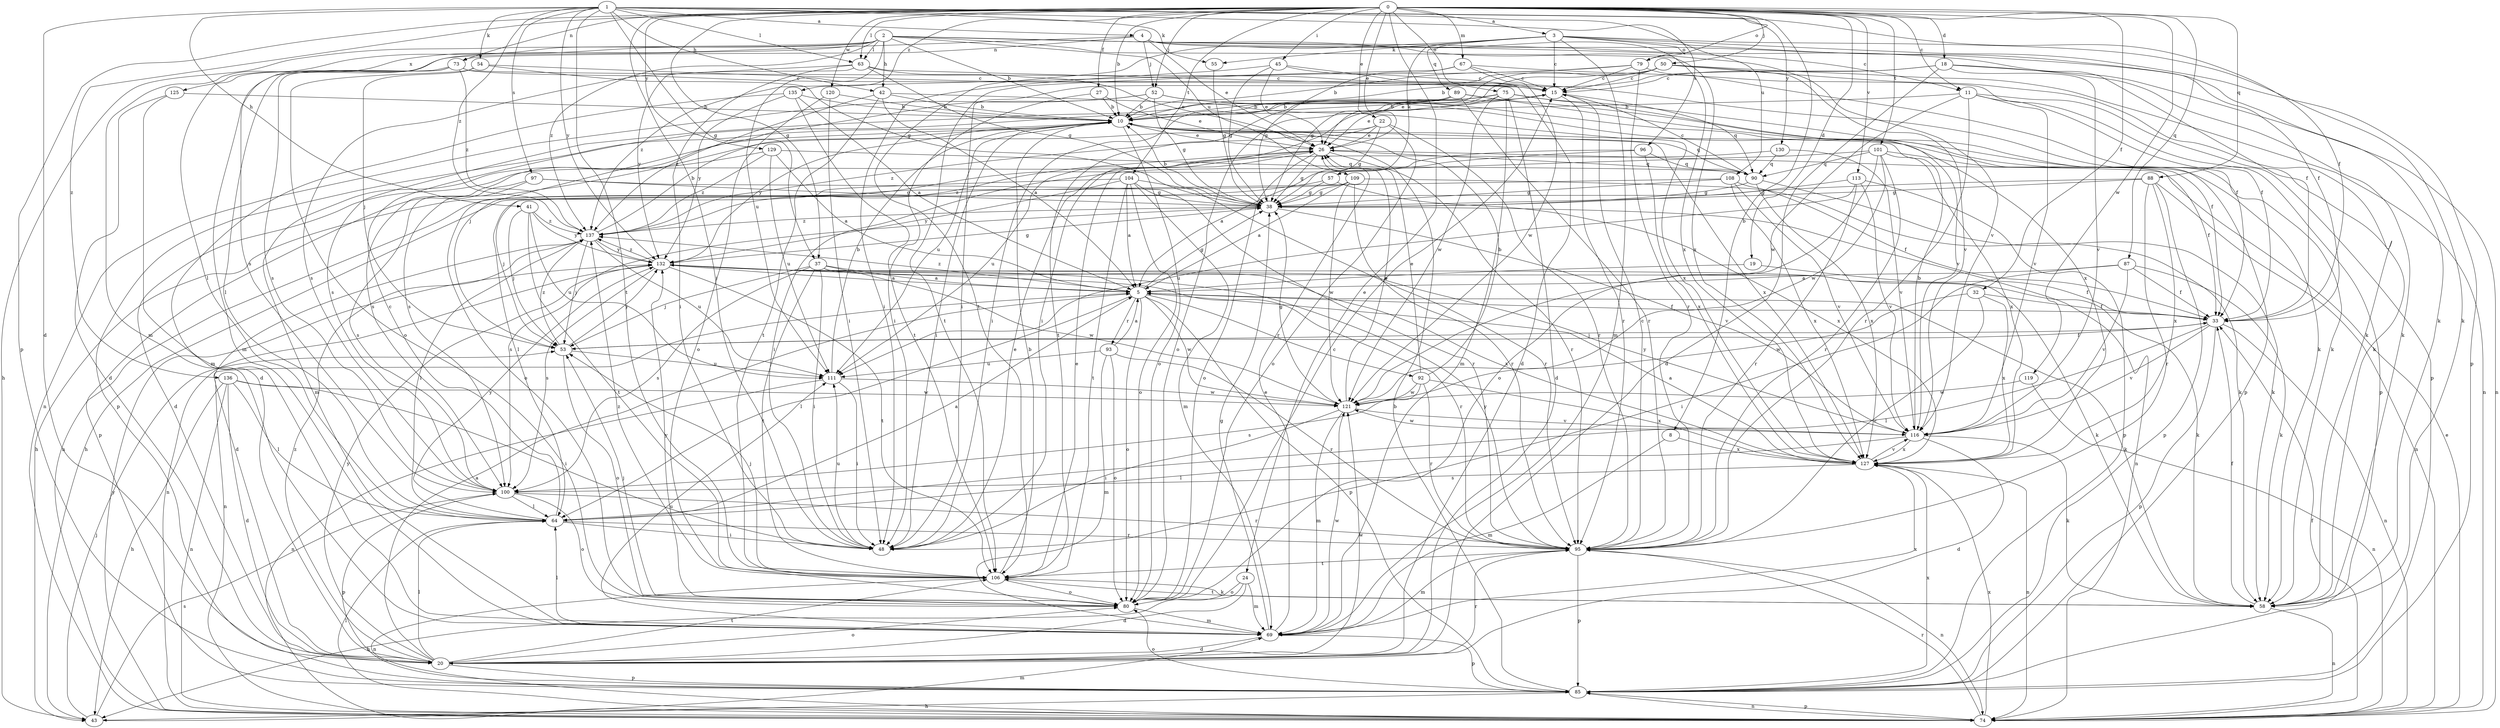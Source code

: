 strict digraph  {
0;
1;
2;
3;
4;
5;
8;
10;
11;
15;
18;
19;
20;
22;
24;
26;
27;
32;
33;
37;
38;
41;
42;
43;
45;
48;
50;
52;
53;
54;
55;
57;
58;
63;
64;
67;
69;
73;
74;
75;
79;
80;
85;
87;
88;
89;
90;
92;
93;
95;
96;
97;
100;
101;
104;
106;
108;
109;
111;
113;
116;
119;
120;
121;
125;
127;
129;
130;
132;
135;
136;
137;
0 -> 3  [label=a];
0 -> 8  [label=b];
0 -> 10  [label=b];
0 -> 11  [label=c];
0 -> 18  [label=d];
0 -> 19  [label=d];
0 -> 22  [label=e];
0 -> 24  [label=e];
0 -> 26  [label=e];
0 -> 27  [label=f];
0 -> 32  [label=f];
0 -> 37  [label=g];
0 -> 45  [label=i];
0 -> 48  [label=i];
0 -> 50  [label=j];
0 -> 52  [label=j];
0 -> 63  [label=l];
0 -> 67  [label=m];
0 -> 73  [label=n];
0 -> 75  [label=o];
0 -> 79  [label=o];
0 -> 85  [label=p];
0 -> 87  [label=q];
0 -> 88  [label=q];
0 -> 101  [label=t];
0 -> 104  [label=t];
0 -> 113  [label=v];
0 -> 119  [label=w];
0 -> 120  [label=w];
0 -> 129  [label=y];
0 -> 135  [label=z];
0 -> 136  [label=z];
1 -> 4  [label=a];
1 -> 20  [label=d];
1 -> 33  [label=f];
1 -> 37  [label=g];
1 -> 41  [label=h];
1 -> 42  [label=h];
1 -> 54  [label=k];
1 -> 55  [label=k];
1 -> 63  [label=l];
1 -> 96  [label=s];
1 -> 97  [label=s];
1 -> 106  [label=t];
1 -> 108  [label=u];
1 -> 130  [label=y];
1 -> 132  [label=y];
1 -> 137  [label=z];
2 -> 10  [label=b];
2 -> 11  [label=c];
2 -> 33  [label=f];
2 -> 42  [label=h];
2 -> 43  [label=h];
2 -> 63  [label=l];
2 -> 69  [label=m];
2 -> 100  [label=s];
2 -> 109  [label=u];
2 -> 111  [label=u];
2 -> 116  [label=v];
2 -> 125  [label=x];
2 -> 127  [label=x];
2 -> 137  [label=z];
3 -> 15  [label=c];
3 -> 33  [label=f];
3 -> 55  [label=k];
3 -> 57  [label=k];
3 -> 58  [label=k];
3 -> 69  [label=m];
3 -> 79  [label=o];
3 -> 85  [label=p];
3 -> 89  [label=q];
3 -> 106  [label=t];
4 -> 26  [label=e];
4 -> 52  [label=j];
4 -> 58  [label=k];
4 -> 64  [label=l];
4 -> 73  [label=n];
4 -> 127  [label=x];
5 -> 33  [label=f];
5 -> 38  [label=g];
5 -> 58  [label=k];
5 -> 64  [label=l];
5 -> 74  [label=n];
5 -> 80  [label=o];
5 -> 85  [label=p];
5 -> 92  [label=r];
5 -> 93  [label=r];
5 -> 121  [label=w];
5 -> 137  [label=z];
8 -> 69  [label=m];
8 -> 127  [label=x];
10 -> 26  [label=e];
10 -> 48  [label=i];
10 -> 80  [label=o];
10 -> 85  [label=p];
10 -> 90  [label=q];
10 -> 100  [label=s];
10 -> 111  [label=u];
10 -> 127  [label=x];
10 -> 132  [label=y];
11 -> 10  [label=b];
11 -> 58  [label=k];
11 -> 85  [label=p];
11 -> 95  [label=r];
11 -> 116  [label=v];
11 -> 121  [label=w];
15 -> 10  [label=b];
15 -> 48  [label=i];
15 -> 90  [label=q];
15 -> 95  [label=r];
18 -> 10  [label=b];
18 -> 15  [label=c];
18 -> 20  [label=d];
18 -> 58  [label=k];
18 -> 74  [label=n];
18 -> 116  [label=v];
19 -> 5  [label=a];
19 -> 33  [label=f];
20 -> 5  [label=a];
20 -> 64  [label=l];
20 -> 80  [label=o];
20 -> 85  [label=p];
20 -> 95  [label=r];
20 -> 106  [label=t];
20 -> 121  [label=w];
20 -> 132  [label=y];
20 -> 137  [label=z];
22 -> 26  [label=e];
22 -> 38  [label=g];
22 -> 80  [label=o];
22 -> 95  [label=r];
22 -> 100  [label=s];
22 -> 137  [label=z];
24 -> 20  [label=d];
24 -> 43  [label=h];
24 -> 69  [label=m];
24 -> 80  [label=o];
26 -> 38  [label=g];
26 -> 80  [label=o];
26 -> 90  [label=q];
26 -> 95  [label=r];
26 -> 111  [label=u];
26 -> 137  [label=z];
27 -> 10  [label=b];
27 -> 26  [label=e];
27 -> 48  [label=i];
32 -> 33  [label=f];
32 -> 95  [label=r];
32 -> 121  [label=w];
32 -> 127  [label=x];
33 -> 53  [label=j];
33 -> 64  [label=l];
33 -> 74  [label=n];
33 -> 85  [label=p];
33 -> 116  [label=v];
37 -> 5  [label=a];
37 -> 48  [label=i];
37 -> 53  [label=j];
37 -> 58  [label=k];
37 -> 100  [label=s];
37 -> 106  [label=t];
37 -> 121  [label=w];
37 -> 127  [label=x];
38 -> 10  [label=b];
38 -> 74  [label=n];
38 -> 100  [label=s];
38 -> 116  [label=v];
38 -> 137  [label=z];
41 -> 53  [label=j];
41 -> 106  [label=t];
41 -> 111  [label=u];
41 -> 132  [label=y];
41 -> 137  [label=z];
42 -> 5  [label=a];
42 -> 10  [label=b];
42 -> 106  [label=t];
42 -> 127  [label=x];
42 -> 137  [label=z];
43 -> 53  [label=j];
43 -> 69  [label=m];
43 -> 100  [label=s];
45 -> 15  [label=c];
45 -> 20  [label=d];
45 -> 26  [label=e];
45 -> 38  [label=g];
45 -> 48  [label=i];
48 -> 26  [label=e];
48 -> 111  [label=u];
50 -> 15  [label=c];
50 -> 26  [label=e];
50 -> 38  [label=g];
50 -> 48  [label=i];
50 -> 58  [label=k];
50 -> 74  [label=n];
50 -> 116  [label=v];
52 -> 10  [label=b];
52 -> 33  [label=f];
52 -> 38  [label=g];
52 -> 53  [label=j];
52 -> 58  [label=k];
52 -> 74  [label=n];
53 -> 33  [label=f];
53 -> 80  [label=o];
53 -> 111  [label=u];
53 -> 132  [label=y];
53 -> 137  [label=z];
54 -> 15  [label=c];
54 -> 38  [label=g];
54 -> 53  [label=j];
54 -> 80  [label=o];
55 -> 38  [label=g];
57 -> 38  [label=g];
57 -> 53  [label=j];
57 -> 127  [label=x];
58 -> 33  [label=f];
58 -> 74  [label=n];
58 -> 106  [label=t];
63 -> 15  [label=c];
63 -> 26  [label=e];
63 -> 38  [label=g];
63 -> 48  [label=i];
63 -> 100  [label=s];
63 -> 132  [label=y];
64 -> 5  [label=a];
64 -> 15  [label=c];
64 -> 48  [label=i];
64 -> 95  [label=r];
64 -> 132  [label=y];
67 -> 15  [label=c];
67 -> 38  [label=g];
67 -> 85  [label=p];
67 -> 121  [label=w];
67 -> 137  [label=z];
69 -> 20  [label=d];
69 -> 26  [label=e];
69 -> 38  [label=g];
69 -> 64  [label=l];
69 -> 85  [label=p];
69 -> 111  [label=u];
69 -> 121  [label=w];
69 -> 127  [label=x];
73 -> 15  [label=c];
73 -> 33  [label=f];
73 -> 64  [label=l];
73 -> 69  [label=m];
73 -> 100  [label=s];
73 -> 137  [label=z];
74 -> 26  [label=e];
74 -> 33  [label=f];
74 -> 64  [label=l];
74 -> 85  [label=p];
74 -> 95  [label=r];
74 -> 127  [label=x];
74 -> 132  [label=y];
75 -> 10  [label=b];
75 -> 20  [label=d];
75 -> 26  [label=e];
75 -> 69  [label=m];
75 -> 80  [label=o];
75 -> 85  [label=p];
75 -> 106  [label=t];
75 -> 116  [label=v];
75 -> 121  [label=w];
79 -> 10  [label=b];
79 -> 15  [label=c];
79 -> 33  [label=f];
79 -> 95  [label=r];
79 -> 106  [label=t];
80 -> 15  [label=c];
80 -> 53  [label=j];
80 -> 69  [label=m];
80 -> 132  [label=y];
85 -> 10  [label=b];
85 -> 43  [label=h];
85 -> 74  [label=n];
85 -> 80  [label=o];
85 -> 127  [label=x];
87 -> 5  [label=a];
87 -> 33  [label=f];
87 -> 48  [label=i];
87 -> 58  [label=k];
87 -> 116  [label=v];
88 -> 38  [label=g];
88 -> 64  [label=l];
88 -> 74  [label=n];
88 -> 85  [label=p];
88 -> 95  [label=r];
88 -> 127  [label=x];
89 -> 10  [label=b];
89 -> 48  [label=i];
89 -> 58  [label=k];
89 -> 95  [label=r];
89 -> 100  [label=s];
89 -> 127  [label=x];
90 -> 15  [label=c];
90 -> 38  [label=g];
90 -> 58  [label=k];
90 -> 127  [label=x];
92 -> 10  [label=b];
92 -> 26  [label=e];
92 -> 95  [label=r];
92 -> 100  [label=s];
92 -> 121  [label=w];
92 -> 127  [label=x];
93 -> 5  [label=a];
93 -> 69  [label=m];
93 -> 80  [label=o];
93 -> 95  [label=r];
93 -> 111  [label=u];
95 -> 15  [label=c];
95 -> 69  [label=m];
95 -> 74  [label=n];
95 -> 85  [label=p];
95 -> 106  [label=t];
95 -> 132  [label=y];
96 -> 48  [label=i];
96 -> 80  [label=o];
96 -> 90  [label=q];
96 -> 127  [label=x];
97 -> 38  [label=g];
97 -> 85  [label=p];
97 -> 95  [label=r];
97 -> 100  [label=s];
100 -> 64  [label=l];
100 -> 80  [label=o];
100 -> 85  [label=p];
100 -> 95  [label=r];
101 -> 5  [label=a];
101 -> 33  [label=f];
101 -> 80  [label=o];
101 -> 90  [label=q];
101 -> 95  [label=r];
101 -> 121  [label=w];
101 -> 127  [label=x];
104 -> 5  [label=a];
104 -> 38  [label=g];
104 -> 43  [label=h];
104 -> 69  [label=m];
104 -> 80  [label=o];
104 -> 95  [label=r];
104 -> 106  [label=t];
104 -> 132  [label=y];
106 -> 10  [label=b];
106 -> 26  [label=e];
106 -> 53  [label=j];
106 -> 58  [label=k];
106 -> 74  [label=n];
106 -> 80  [label=o];
106 -> 137  [label=z];
108 -> 33  [label=f];
108 -> 38  [label=g];
108 -> 43  [label=h];
108 -> 116  [label=v];
108 -> 127  [label=x];
109 -> 5  [label=a];
109 -> 38  [label=g];
109 -> 58  [label=k];
109 -> 74  [label=n];
109 -> 95  [label=r];
109 -> 121  [label=w];
111 -> 10  [label=b];
111 -> 48  [label=i];
111 -> 74  [label=n];
111 -> 121  [label=w];
113 -> 38  [label=g];
113 -> 85  [label=p];
113 -> 95  [label=r];
113 -> 111  [label=u];
113 -> 116  [label=v];
116 -> 10  [label=b];
116 -> 20  [label=d];
116 -> 58  [label=k];
116 -> 64  [label=l];
116 -> 121  [label=w];
116 -> 127  [label=x];
116 -> 132  [label=y];
119 -> 74  [label=n];
119 -> 121  [label=w];
120 -> 10  [label=b];
120 -> 48  [label=i];
120 -> 80  [label=o];
121 -> 26  [label=e];
121 -> 38  [label=g];
121 -> 48  [label=i];
121 -> 69  [label=m];
121 -> 116  [label=v];
125 -> 10  [label=b];
125 -> 20  [label=d];
125 -> 69  [label=m];
127 -> 5  [label=a];
127 -> 74  [label=n];
127 -> 100  [label=s];
127 -> 116  [label=v];
129 -> 5  [label=a];
129 -> 69  [label=m];
129 -> 90  [label=q];
129 -> 111  [label=u];
129 -> 137  [label=z];
130 -> 20  [label=d];
130 -> 90  [label=q];
130 -> 116  [label=v];
132 -> 5  [label=a];
132 -> 38  [label=g];
132 -> 58  [label=k];
132 -> 74  [label=n];
132 -> 95  [label=r];
132 -> 100  [label=s];
132 -> 106  [label=t];
132 -> 137  [label=z];
135 -> 5  [label=a];
135 -> 10  [label=b];
135 -> 20  [label=d];
135 -> 106  [label=t];
135 -> 132  [label=y];
136 -> 20  [label=d];
136 -> 43  [label=h];
136 -> 48  [label=i];
136 -> 64  [label=l];
136 -> 74  [label=n];
136 -> 121  [label=w];
137 -> 10  [label=b];
137 -> 20  [label=d];
137 -> 53  [label=j];
137 -> 64  [label=l];
137 -> 111  [label=u];
137 -> 132  [label=y];
}
